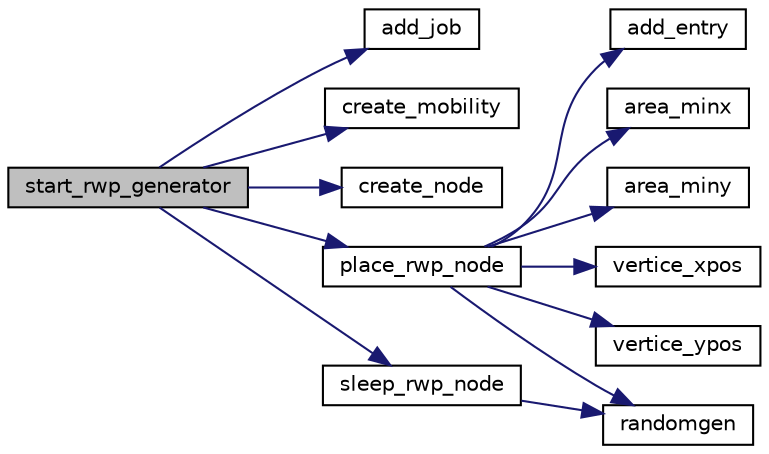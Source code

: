 digraph "start_rwp_generator"
{
 // LATEX_PDF_SIZE
  edge [fontname="Helvetica",fontsize="10",labelfontname="Helvetica",labelfontsize="10"];
  node [fontname="Helvetica",fontsize="10",shape=record];
  rankdir="LR";
  Node1 [label="start_rwp_generator",height=0.2,width=0.4,color="black", fillcolor="grey75", style="filled", fontcolor="black",tooltip="Start the RWP model by setting the initial positions of each node then letting it sleep for a random ..."];
  Node1 -> Node2 [color="midnightblue",fontsize="10",style="solid",fontname="Helvetica"];
  Node2 [label="add_job",height=0.2,width=0.4,color="black", fillcolor="white", style="filled",URL="$UTIL_2OMG_2defs_8h.html#a59ee0d16a2145cb6b719ddbed63095f0",tooltip=" "];
  Node1 -> Node3 [color="midnightblue",fontsize="10",style="solid",fontname="Helvetica"];
  Node3 [label="create_mobility",height=0.2,width=0.4,color="black", fillcolor="white", style="filled",URL="$UTIL_2OMG_2common_8c.html#a15feaa25051d91da7d64a034618b6d0f",tooltip="Creates a new #MobilityPtr by allocating the needed memory space for it."];
  Node1 -> Node4 [color="midnightblue",fontsize="10",style="solid",fontname="Helvetica"];
  Node4 [label="create_node",height=0.2,width=0.4,color="black", fillcolor="white", style="filled",URL="$UTIL_2OMG_2common_8c.html#a44bb685ee63b3c3eb5b5ebbe9efac152",tooltip="Creates a new #NodePtr by allocating the needed memory space for it."];
  Node1 -> Node5 [color="midnightblue",fontsize="10",style="solid",fontname="Helvetica"];
  Node5 [label="place_rwp_node",height=0.2,width=0.4,color="black", fillcolor="white", style="filled",URL="$rwp_8c.html#a6be7b348e2c951893e2ddd7d6c9fe40d",tooltip=" "];
  Node5 -> Node6 [color="midnightblue",fontsize="10",style="solid",fontname="Helvetica"];
  Node6 [label="add_entry",height=0.2,width=0.4,color="black", fillcolor="white", style="filled",URL="$UTIL_2OMG_2common_8c.html#a8fe1dc28f09589f8da4d690151527ffb",tooltip=" "];
  Node5 -> Node7 [color="midnightblue",fontsize="10",style="solid",fontname="Helvetica"];
  Node7 [label="area_minx",height=0.2,width=0.4,color="black", fillcolor="white", style="filled",URL="$grid_8c.html#aef835c7050c9e9de4a84ca0f718241e3",tooltip=" "];
  Node5 -> Node8 [color="midnightblue",fontsize="10",style="solid",fontname="Helvetica"];
  Node8 [label="area_miny",height=0.2,width=0.4,color="black", fillcolor="white", style="filled",URL="$grid_8c.html#abf407f9e812929bf2eb6227ed12e1955",tooltip=" "];
  Node5 -> Node9 [color="midnightblue",fontsize="10",style="solid",fontname="Helvetica"];
  Node9 [label="randomgen",height=0.2,width=0.4,color="black", fillcolor="white", style="filled",URL="$UTIL_2OMG_2common_8c.html#a6d8e13ea7c41864e3ebaa15dd141c745",tooltip=" "];
  Node5 -> Node10 [color="midnightblue",fontsize="10",style="solid",fontname="Helvetica"];
  Node10 [label="vertice_xpos",height=0.2,width=0.4,color="black", fillcolor="white", style="filled",URL="$grid_8c.html#a86d1aa0dfaf4928206b5e6e30f58d453",tooltip=" "];
  Node5 -> Node11 [color="midnightblue",fontsize="10",style="solid",fontname="Helvetica"];
  Node11 [label="vertice_ypos",height=0.2,width=0.4,color="black", fillcolor="white", style="filled",URL="$grid_8c.html#a6f5ad5007a58b35e43e34b50c2e9e82f",tooltip=" "];
  Node1 -> Node12 [color="midnightblue",fontsize="10",style="solid",fontname="Helvetica"];
  Node12 [label="sleep_rwp_node",height=0.2,width=0.4,color="black", fillcolor="white", style="filled",URL="$rwp_8c.html#adb0d5d19ae4fa47e283bcd05cc473f4d",tooltip=" "];
  Node12 -> Node9 [color="midnightblue",fontsize="10",style="solid",fontname="Helvetica"];
}
